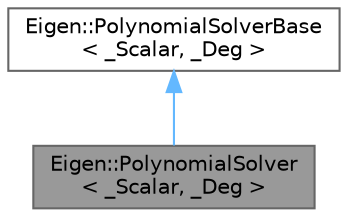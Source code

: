 digraph "Eigen::PolynomialSolver&lt; _Scalar, _Deg &gt;"
{
 // LATEX_PDF_SIZE
  bgcolor="transparent";
  edge [fontname=Helvetica,fontsize=10,labelfontname=Helvetica,labelfontsize=10];
  node [fontname=Helvetica,fontsize=10,shape=box,height=0.2,width=0.4];
  Node1 [id="Node000001",label="Eigen::PolynomialSolver\l\< _Scalar, _Deg \>",height=0.2,width=0.4,color="gray40", fillcolor="grey60", style="filled", fontcolor="black",tooltip="A polynomial solver"];
  Node2 -> Node1 [id="edge1_Node000001_Node000002",dir="back",color="steelblue1",style="solid",tooltip=" "];
  Node2 [id="Node000002",label="Eigen::PolynomialSolverBase\l\< _Scalar, _Deg \>",height=0.2,width=0.4,color="gray40", fillcolor="white", style="filled",URL="$class_eigen_1_1_polynomial_solver_base.html",tooltip="Defined to be inherited by polynomial solvers: it provides convenient methods such as"];
}
